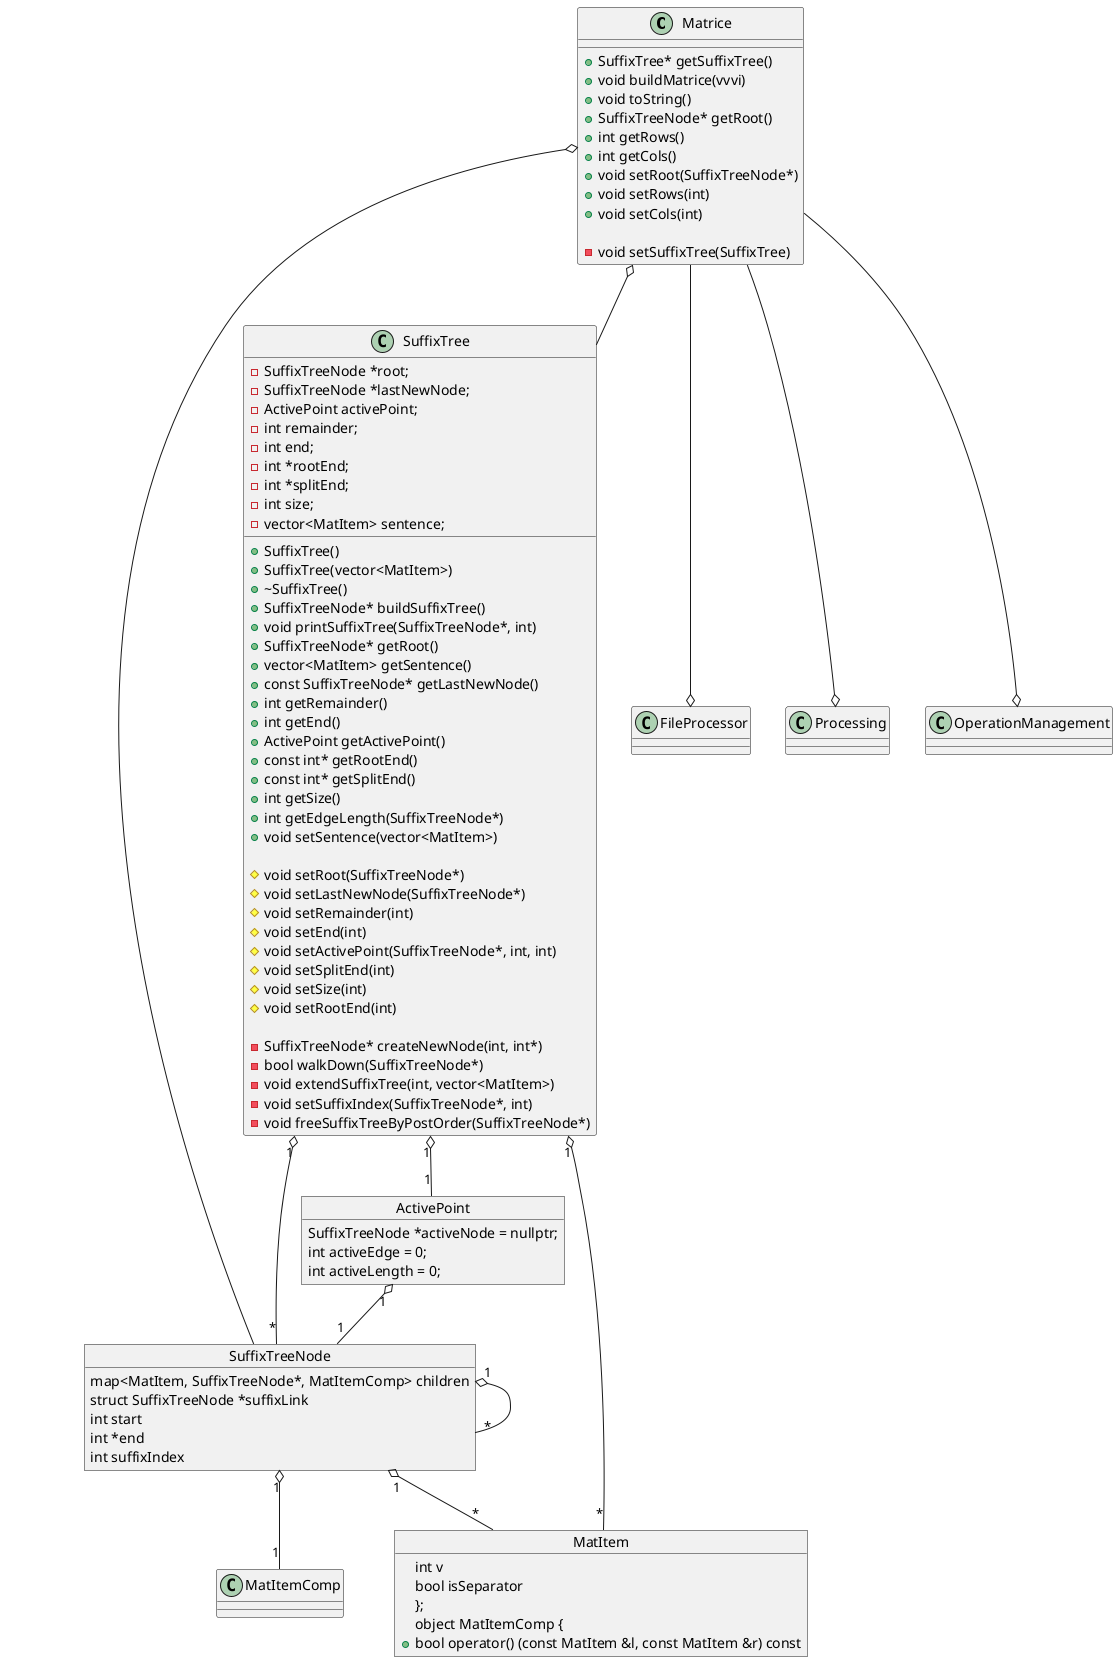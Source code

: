 @startuml

class Matrice {
    +SuffixTree* getSuffixTree()
    +void buildMatrice(vvvi)
    +void toString()
    +SuffixTreeNode* getRoot()
    +int getRows()
    +int getCols()
    +void setRoot(SuffixTreeNode*)
    +void setRows(int)
    +void setCols(int)

    -void setSuffixTree(SuffixTree)
}

object MatItem {
    int v
    bool isSeparator
};

object MatItemComp {
    +bool operator() (const MatItem &l, const MatItem &r) const
}

object SuffixTreeNode {
    map<MatItem, SuffixTreeNode*, MatItemComp> children
    struct SuffixTreeNode *suffixLink
    int start
    int *end
    int suffixIndex
}

object ActivePoint {
    SuffixTreeNode *activeNode = nullptr;
    int activeEdge = 0;
    int activeLength = 0;
}

class SuffixTree {
    -SuffixTreeNode *root;
    -SuffixTreeNode *lastNewNode;
    -ActivePoint activePoint;
    -int remainder;
    -int end;
    -int *rootEnd;
    -int *splitEnd;
    -int size;
    -vector<MatItem> sentence;

    +SuffixTree()
    +SuffixTree(vector<MatItem>)
    +~SuffixTree()
    +SuffixTreeNode* buildSuffixTree()
    +void printSuffixTree(SuffixTreeNode*, int)
    +SuffixTreeNode* getRoot()
    +vector<MatItem> getSentence()
    +const SuffixTreeNode* getLastNewNode()
    +int getRemainder()
    +int getEnd()
    +ActivePoint getActivePoint()
    +const int* getRootEnd()
    +const int* getSplitEnd()
    +int getSize()
    +int getEdgeLength(SuffixTreeNode*)
    +void setSentence(vector<MatItem>)

    #void setRoot(SuffixTreeNode*)
    #void setLastNewNode(SuffixTreeNode*)
    #void setRemainder(int)
    #void setEnd(int)
    #void setActivePoint(SuffixTreeNode*, int, int)
    #void setSplitEnd(int)
    #void setSize(int)
    #void setRootEnd(int)

    -SuffixTreeNode* createNewNode(int, int*)
    -bool walkDown(SuffixTreeNode*)
    -void extendSuffixTree(int, vector<MatItem>)
    -void setSuffixIndex(SuffixTreeNode*, int)
    -void freeSuffixTreeByPostOrder(SuffixTreeNode*)
}

class FileProcessor
class Processing
class OperationManagement

SuffixTreeNode "1" o-- "*" SuffixTreeNode
SuffixTreeNode "1" o-- "*" MatItem
SuffixTreeNode "1" o-- "1" MatItemComp

ActivePoint "1" o-- "1" SuffixTreeNode

SuffixTree "1" o-- "*" MatItem
SuffixTree "1" o-- "*" SuffixTreeNode
SuffixTree "1" o-- "1" ActivePoint

Matrice o-- SuffixTreeNode
Matrice o-- SuffixTree
Matrice --o OperationManagement
Matrice --o FileProcessor
Matrice --o Processing

@enduml
